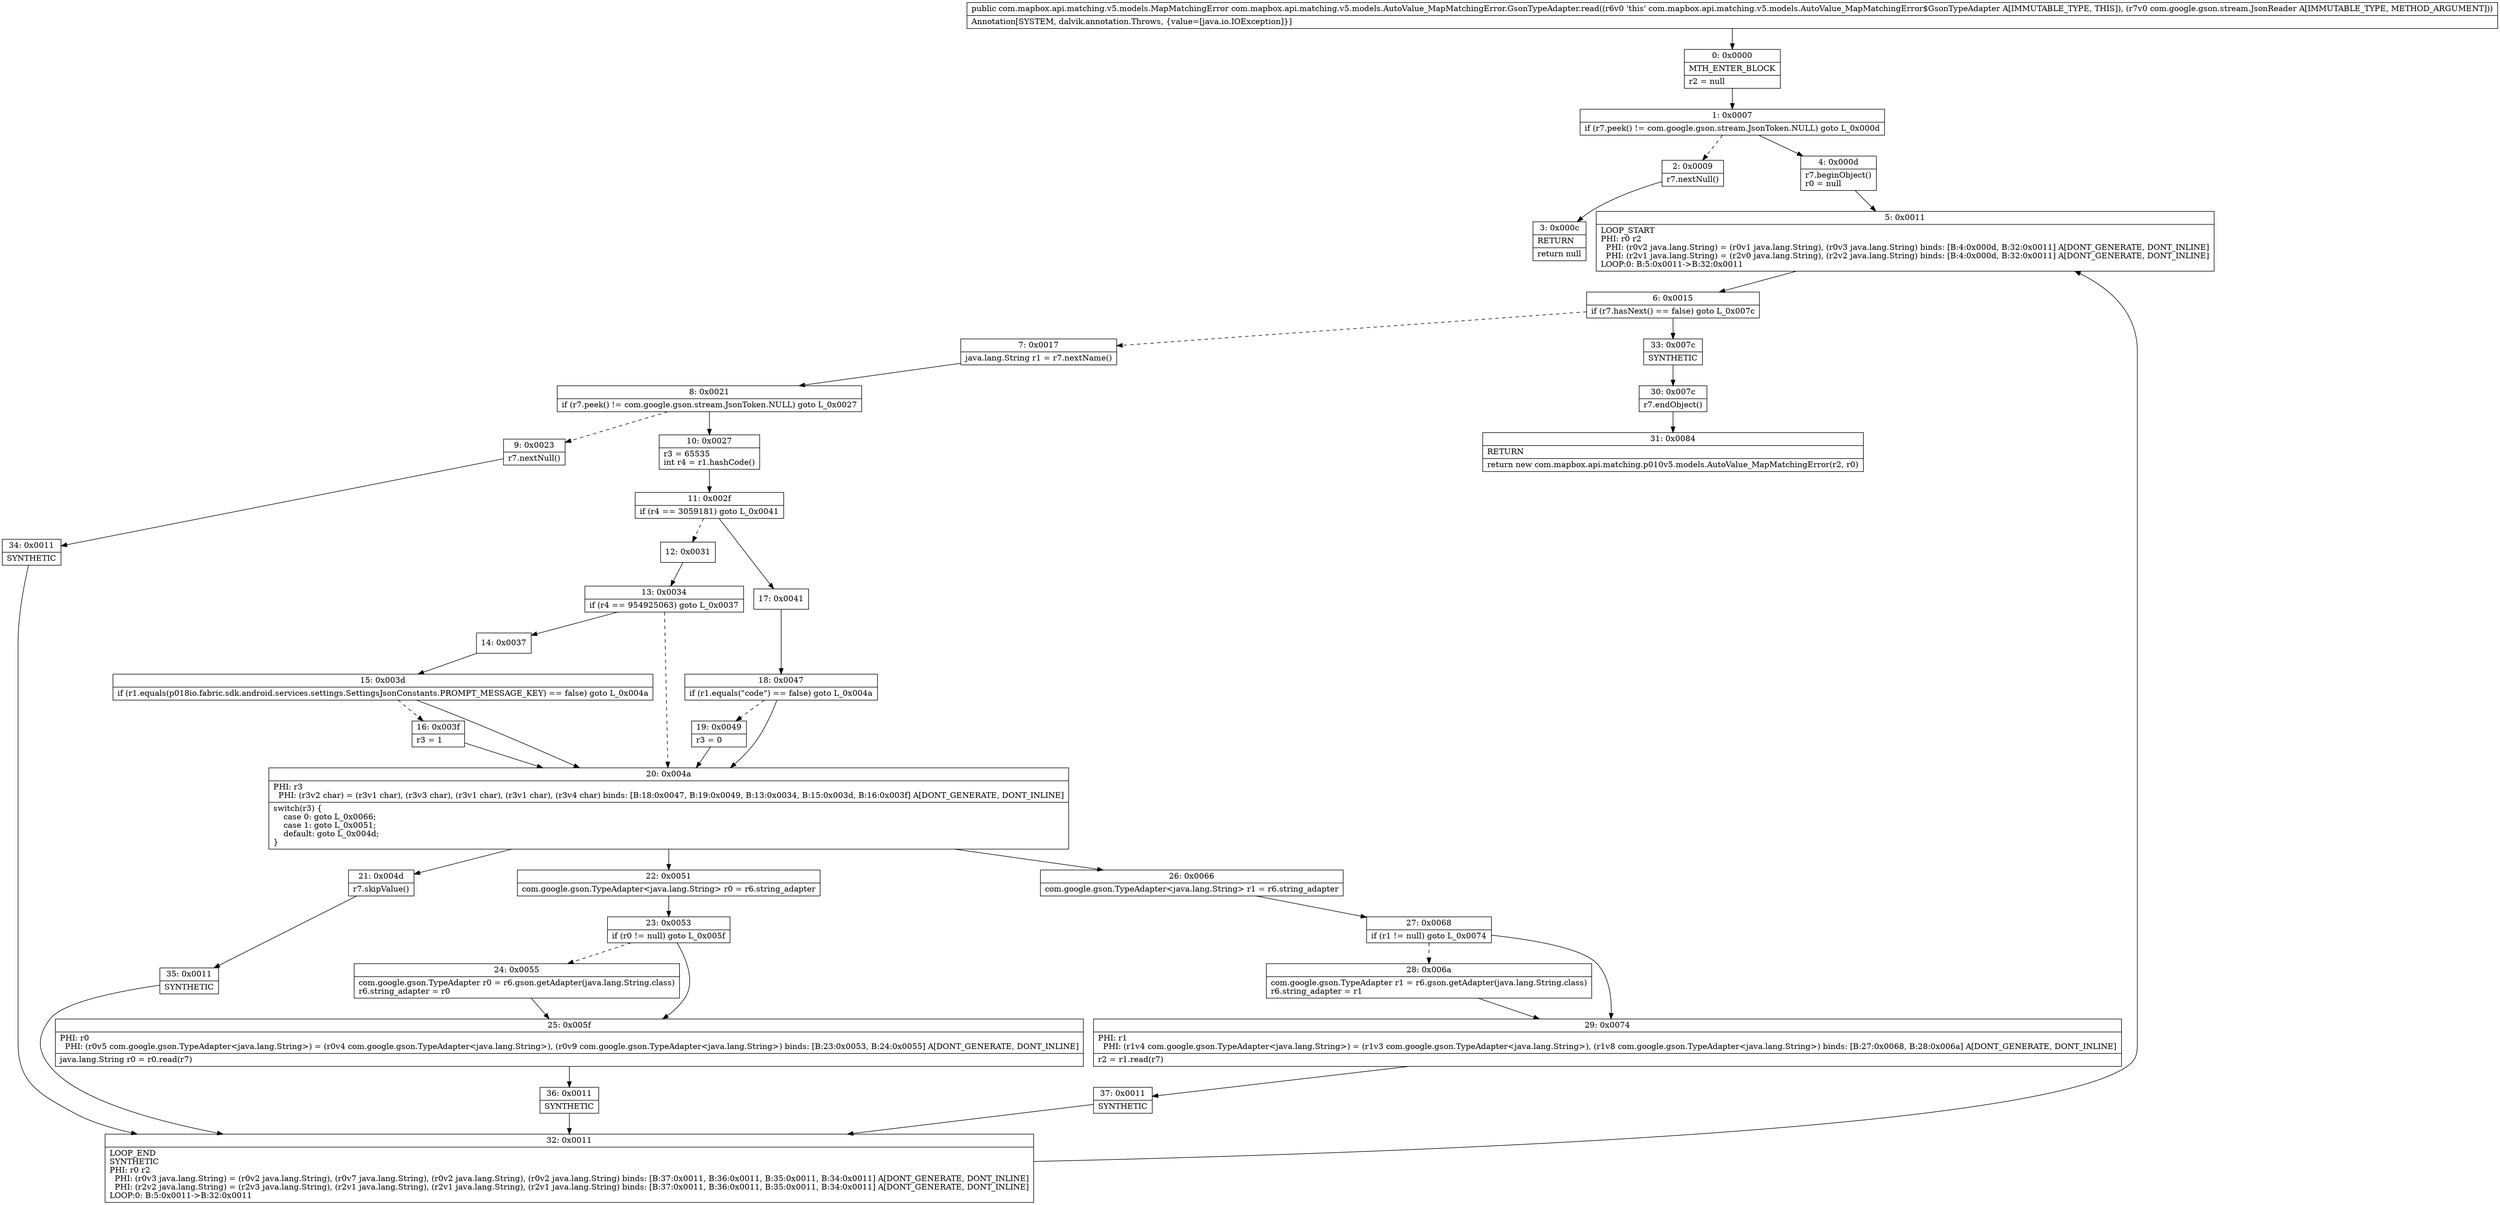 digraph "CFG forcom.mapbox.api.matching.v5.models.AutoValue_MapMatchingError.GsonTypeAdapter.read(Lcom\/google\/gson\/stream\/JsonReader;)Lcom\/mapbox\/api\/matching\/v5\/models\/MapMatchingError;" {
Node_0 [shape=record,label="{0\:\ 0x0000|MTH_ENTER_BLOCK\l|r2 = null\l}"];
Node_1 [shape=record,label="{1\:\ 0x0007|if (r7.peek() != com.google.gson.stream.JsonToken.NULL) goto L_0x000d\l}"];
Node_2 [shape=record,label="{2\:\ 0x0009|r7.nextNull()\l}"];
Node_3 [shape=record,label="{3\:\ 0x000c|RETURN\l|return null\l}"];
Node_4 [shape=record,label="{4\:\ 0x000d|r7.beginObject()\lr0 = null\l}"];
Node_5 [shape=record,label="{5\:\ 0x0011|LOOP_START\lPHI: r0 r2 \l  PHI: (r0v2 java.lang.String) = (r0v1 java.lang.String), (r0v3 java.lang.String) binds: [B:4:0x000d, B:32:0x0011] A[DONT_GENERATE, DONT_INLINE]\l  PHI: (r2v1 java.lang.String) = (r2v0 java.lang.String), (r2v2 java.lang.String) binds: [B:4:0x000d, B:32:0x0011] A[DONT_GENERATE, DONT_INLINE]\lLOOP:0: B:5:0x0011\-\>B:32:0x0011\l}"];
Node_6 [shape=record,label="{6\:\ 0x0015|if (r7.hasNext() == false) goto L_0x007c\l}"];
Node_7 [shape=record,label="{7\:\ 0x0017|java.lang.String r1 = r7.nextName()\l}"];
Node_8 [shape=record,label="{8\:\ 0x0021|if (r7.peek() != com.google.gson.stream.JsonToken.NULL) goto L_0x0027\l}"];
Node_9 [shape=record,label="{9\:\ 0x0023|r7.nextNull()\l}"];
Node_10 [shape=record,label="{10\:\ 0x0027|r3 = 65535\lint r4 = r1.hashCode()\l}"];
Node_11 [shape=record,label="{11\:\ 0x002f|if (r4 == 3059181) goto L_0x0041\l}"];
Node_12 [shape=record,label="{12\:\ 0x0031}"];
Node_13 [shape=record,label="{13\:\ 0x0034|if (r4 == 954925063) goto L_0x0037\l}"];
Node_14 [shape=record,label="{14\:\ 0x0037}"];
Node_15 [shape=record,label="{15\:\ 0x003d|if (r1.equals(p018io.fabric.sdk.android.services.settings.SettingsJsonConstants.PROMPT_MESSAGE_KEY) == false) goto L_0x004a\l}"];
Node_16 [shape=record,label="{16\:\ 0x003f|r3 = 1\l}"];
Node_17 [shape=record,label="{17\:\ 0x0041}"];
Node_18 [shape=record,label="{18\:\ 0x0047|if (r1.equals(\"code\") == false) goto L_0x004a\l}"];
Node_19 [shape=record,label="{19\:\ 0x0049|r3 = 0\l}"];
Node_20 [shape=record,label="{20\:\ 0x004a|PHI: r3 \l  PHI: (r3v2 char) = (r3v1 char), (r3v3 char), (r3v1 char), (r3v1 char), (r3v4 char) binds: [B:18:0x0047, B:19:0x0049, B:13:0x0034, B:15:0x003d, B:16:0x003f] A[DONT_GENERATE, DONT_INLINE]\l|switch(r3) \{\l    case 0: goto L_0x0066;\l    case 1: goto L_0x0051;\l    default: goto L_0x004d;\l\}\l}"];
Node_21 [shape=record,label="{21\:\ 0x004d|r7.skipValue()\l}"];
Node_22 [shape=record,label="{22\:\ 0x0051|com.google.gson.TypeAdapter\<java.lang.String\> r0 = r6.string_adapter\l}"];
Node_23 [shape=record,label="{23\:\ 0x0053|if (r0 != null) goto L_0x005f\l}"];
Node_24 [shape=record,label="{24\:\ 0x0055|com.google.gson.TypeAdapter r0 = r6.gson.getAdapter(java.lang.String.class)\lr6.string_adapter = r0\l}"];
Node_25 [shape=record,label="{25\:\ 0x005f|PHI: r0 \l  PHI: (r0v5 com.google.gson.TypeAdapter\<java.lang.String\>) = (r0v4 com.google.gson.TypeAdapter\<java.lang.String\>), (r0v9 com.google.gson.TypeAdapter\<java.lang.String\>) binds: [B:23:0x0053, B:24:0x0055] A[DONT_GENERATE, DONT_INLINE]\l|java.lang.String r0 = r0.read(r7)\l}"];
Node_26 [shape=record,label="{26\:\ 0x0066|com.google.gson.TypeAdapter\<java.lang.String\> r1 = r6.string_adapter\l}"];
Node_27 [shape=record,label="{27\:\ 0x0068|if (r1 != null) goto L_0x0074\l}"];
Node_28 [shape=record,label="{28\:\ 0x006a|com.google.gson.TypeAdapter r1 = r6.gson.getAdapter(java.lang.String.class)\lr6.string_adapter = r1\l}"];
Node_29 [shape=record,label="{29\:\ 0x0074|PHI: r1 \l  PHI: (r1v4 com.google.gson.TypeAdapter\<java.lang.String\>) = (r1v3 com.google.gson.TypeAdapter\<java.lang.String\>), (r1v8 com.google.gson.TypeAdapter\<java.lang.String\>) binds: [B:27:0x0068, B:28:0x006a] A[DONT_GENERATE, DONT_INLINE]\l|r2 = r1.read(r7)\l}"];
Node_30 [shape=record,label="{30\:\ 0x007c|r7.endObject()\l}"];
Node_31 [shape=record,label="{31\:\ 0x0084|RETURN\l|return new com.mapbox.api.matching.p010v5.models.AutoValue_MapMatchingError(r2, r0)\l}"];
Node_32 [shape=record,label="{32\:\ 0x0011|LOOP_END\lSYNTHETIC\lPHI: r0 r2 \l  PHI: (r0v3 java.lang.String) = (r0v2 java.lang.String), (r0v7 java.lang.String), (r0v2 java.lang.String), (r0v2 java.lang.String) binds: [B:37:0x0011, B:36:0x0011, B:35:0x0011, B:34:0x0011] A[DONT_GENERATE, DONT_INLINE]\l  PHI: (r2v2 java.lang.String) = (r2v3 java.lang.String), (r2v1 java.lang.String), (r2v1 java.lang.String), (r2v1 java.lang.String) binds: [B:37:0x0011, B:36:0x0011, B:35:0x0011, B:34:0x0011] A[DONT_GENERATE, DONT_INLINE]\lLOOP:0: B:5:0x0011\-\>B:32:0x0011\l}"];
Node_33 [shape=record,label="{33\:\ 0x007c|SYNTHETIC\l}"];
Node_34 [shape=record,label="{34\:\ 0x0011|SYNTHETIC\l}"];
Node_35 [shape=record,label="{35\:\ 0x0011|SYNTHETIC\l}"];
Node_36 [shape=record,label="{36\:\ 0x0011|SYNTHETIC\l}"];
Node_37 [shape=record,label="{37\:\ 0x0011|SYNTHETIC\l}"];
MethodNode[shape=record,label="{public com.mapbox.api.matching.v5.models.MapMatchingError com.mapbox.api.matching.v5.models.AutoValue_MapMatchingError.GsonTypeAdapter.read((r6v0 'this' com.mapbox.api.matching.v5.models.AutoValue_MapMatchingError$GsonTypeAdapter A[IMMUTABLE_TYPE, THIS]), (r7v0 com.google.gson.stream.JsonReader A[IMMUTABLE_TYPE, METHOD_ARGUMENT]))  | Annotation[SYSTEM, dalvik.annotation.Throws, \{value=[java.io.IOException]\}]\l}"];
MethodNode -> Node_0;
Node_0 -> Node_1;
Node_1 -> Node_2[style=dashed];
Node_1 -> Node_4;
Node_2 -> Node_3;
Node_4 -> Node_5;
Node_5 -> Node_6;
Node_6 -> Node_7[style=dashed];
Node_6 -> Node_33;
Node_7 -> Node_8;
Node_8 -> Node_9[style=dashed];
Node_8 -> Node_10;
Node_9 -> Node_34;
Node_10 -> Node_11;
Node_11 -> Node_12[style=dashed];
Node_11 -> Node_17;
Node_12 -> Node_13;
Node_13 -> Node_14;
Node_13 -> Node_20[style=dashed];
Node_14 -> Node_15;
Node_15 -> Node_16[style=dashed];
Node_15 -> Node_20;
Node_16 -> Node_20;
Node_17 -> Node_18;
Node_18 -> Node_19[style=dashed];
Node_18 -> Node_20;
Node_19 -> Node_20;
Node_20 -> Node_21;
Node_20 -> Node_22;
Node_20 -> Node_26;
Node_21 -> Node_35;
Node_22 -> Node_23;
Node_23 -> Node_24[style=dashed];
Node_23 -> Node_25;
Node_24 -> Node_25;
Node_25 -> Node_36;
Node_26 -> Node_27;
Node_27 -> Node_28[style=dashed];
Node_27 -> Node_29;
Node_28 -> Node_29;
Node_29 -> Node_37;
Node_30 -> Node_31;
Node_32 -> Node_5;
Node_33 -> Node_30;
Node_34 -> Node_32;
Node_35 -> Node_32;
Node_36 -> Node_32;
Node_37 -> Node_32;
}

